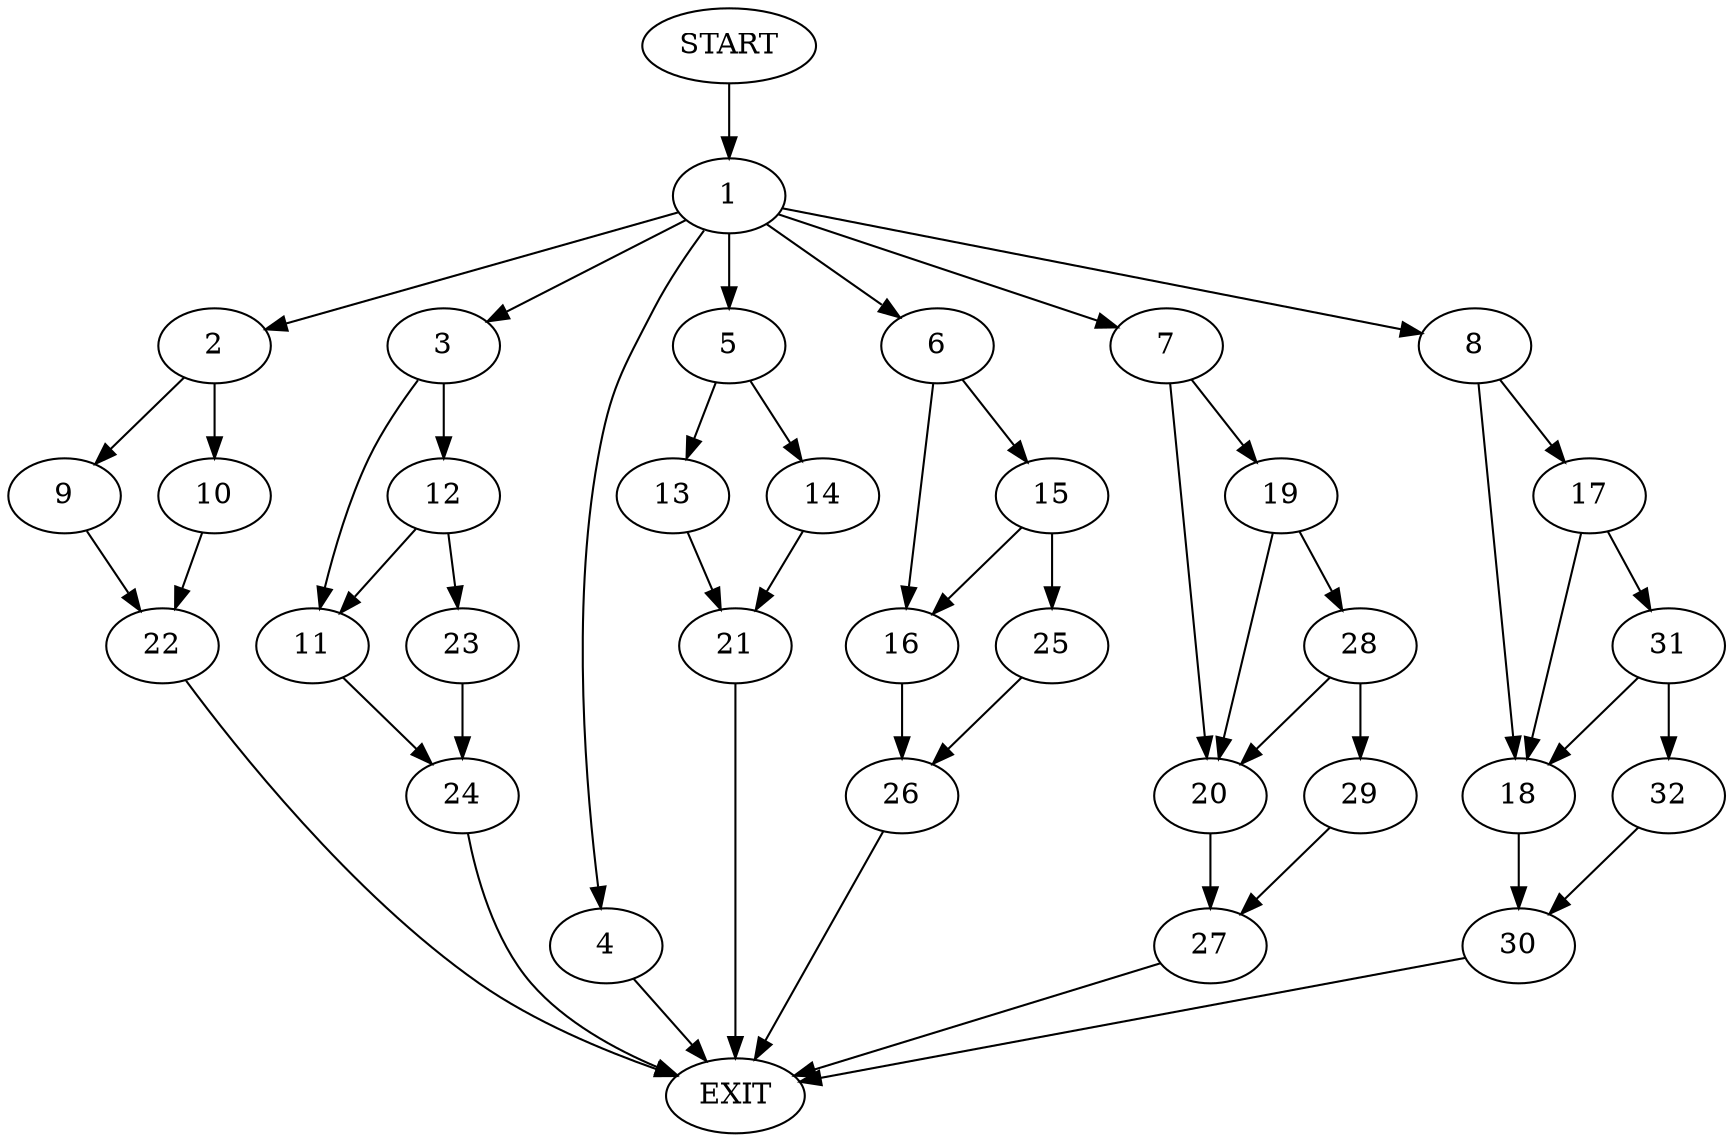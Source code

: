 digraph {
0 [label="START"]
33 [label="EXIT"]
0 -> 1
1 -> 2
1 -> 3
1 -> 4
1 -> 5
1 -> 6
1 -> 7
1 -> 8
2 -> 9
2 -> 10
3 -> 11
3 -> 12
4 -> 33
5 -> 13
5 -> 14
6 -> 15
6 -> 16
8 -> 17
8 -> 18
7 -> 19
7 -> 20
14 -> 21
13 -> 21
21 -> 33
9 -> 22
10 -> 22
22 -> 33
12 -> 23
12 -> 11
11 -> 24
23 -> 24
24 -> 33
15 -> 25
15 -> 16
16 -> 26
25 -> 26
26 -> 33
20 -> 27
19 -> 20
19 -> 28
28 -> 20
28 -> 29
29 -> 27
27 -> 33
18 -> 30
17 -> 31
17 -> 18
31 -> 32
31 -> 18
32 -> 30
30 -> 33
}
